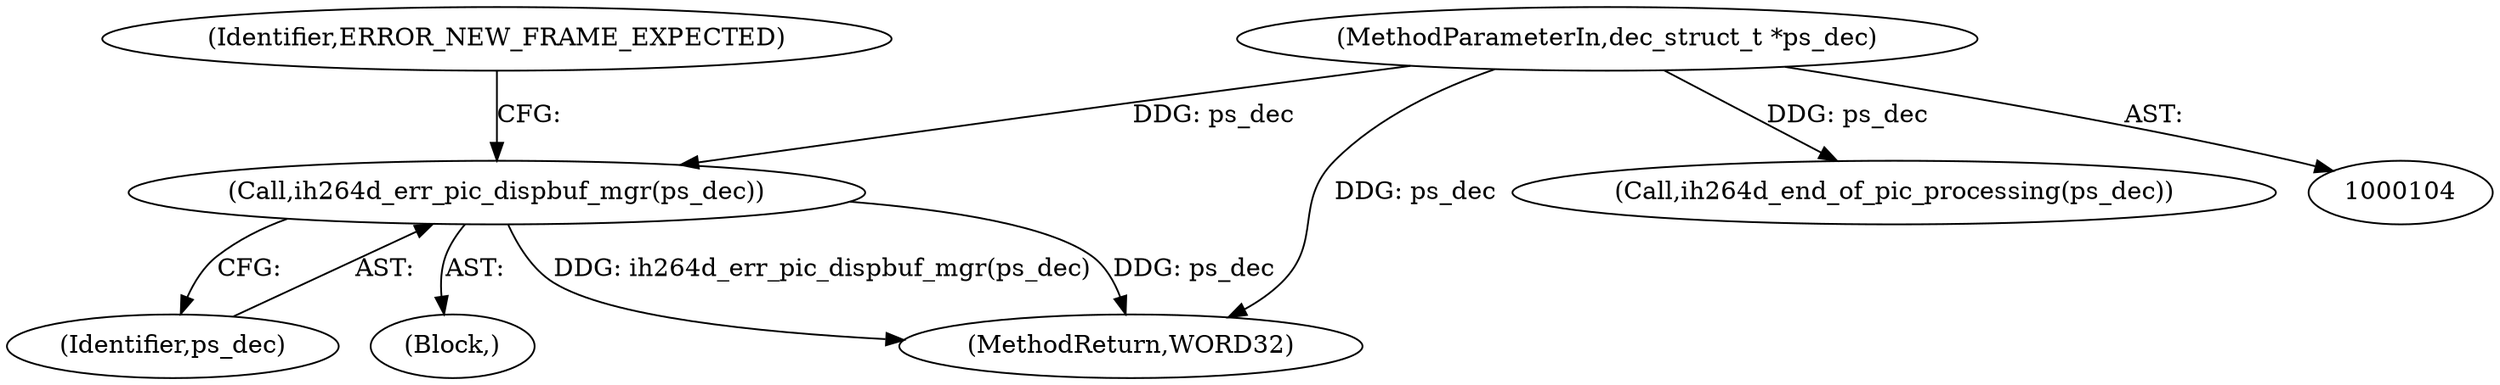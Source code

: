 digraph "0_Android_494561291a503840f385fbcd11d9bc5f4dc502b8_1@pointer" {
"1000128" [label="(Call,ih264d_err_pic_dispbuf_mgr(ps_dec))"];
"1000105" [label="(MethodParameterIn,dec_struct_t *ps_dec)"];
"1000129" [label="(Identifier,ps_dec)"];
"1000127" [label="(Block,)"];
"1000105" [label="(MethodParameterIn,dec_struct_t *ps_dec)"];
"1000139" [label="(Call,ih264d_end_of_pic_processing(ps_dec))"];
"1000128" [label="(Call,ih264d_err_pic_dispbuf_mgr(ps_dec))"];
"1000154" [label="(MethodReturn,WORD32)"];
"1000131" [label="(Identifier,ERROR_NEW_FRAME_EXPECTED)"];
"1000128" -> "1000127"  [label="AST: "];
"1000128" -> "1000129"  [label="CFG: "];
"1000129" -> "1000128"  [label="AST: "];
"1000131" -> "1000128"  [label="CFG: "];
"1000128" -> "1000154"  [label="DDG: ih264d_err_pic_dispbuf_mgr(ps_dec)"];
"1000128" -> "1000154"  [label="DDG: ps_dec"];
"1000105" -> "1000128"  [label="DDG: ps_dec"];
"1000105" -> "1000104"  [label="AST: "];
"1000105" -> "1000154"  [label="DDG: ps_dec"];
"1000105" -> "1000139"  [label="DDG: ps_dec"];
}
